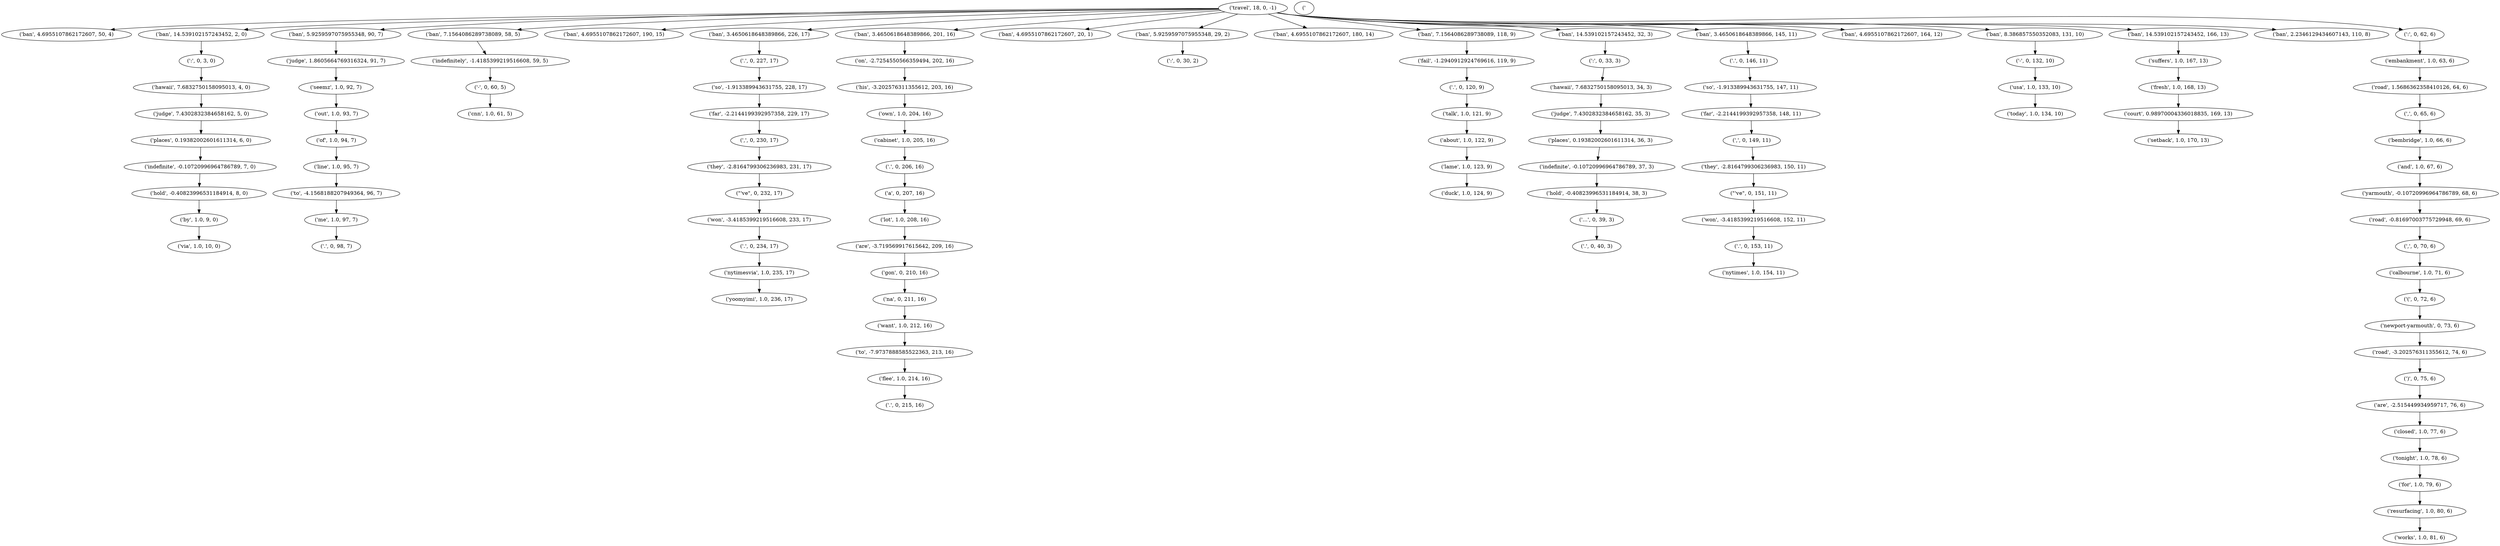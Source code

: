 strict digraph "" {
"('lame', 1.0, 123, 9)";
"('ban', 4.6955107862172607, 50, 4)";
"('bembridge', 1.0, 66, 6)";
"('works', 1.0, 81, 6)";
"('fail', -1.2940912924769616, 119, 9)";
"('to', -4.1568188207949364, 96, 7)";
"('tonight', 1.0, 78, 6)";
"('so', -1.913389943631755, 228, 17)";
"('";
"('ban', 14.539102157243452, 2, 0)";
"('want', 1.0, 212, 16)";
"('hawaii', 7.6832750158095013, 4, 0)";
"('";
"('";
"('lot', 1.0, 208, 16)";
"('via', 1.0, 10, 0)";
"('judge', 1.8605664769316324, 91, 7)";
"('ban', 5.9259597075955348, 90, 7)";
"('own', 1.0, 204, 16)";
"('calbourne', 1.0, 71, 6)";
"(\"'ve\", 0, 232, 17)";
"('me', 1.0, 97, 7)";
"('ban', 7.1564086289738089, 58, 5)";
"('resurfacing', 1.0, 80, 6)";
"('ban', 4.6955107862172607, 190, 15)";
"('a', 0, 207, 16)";
"('won', -3.4185399219516608, 152, 11)";
"('.', 0, 234, 17)";
"('won', -3.4185399219516608, 233, 17)";
"('yarmouth', -0.10720996964786789, 68, 6)";
"('out', 1.0, 93, 7)";
"('places', 0.19382002601611314, 6, 0)";
"('judge', 7.4302832384658162, 35, 3)";
"('.', 0, 227, 17)";
"('newport-yarmouth', 0, 73, 6)";
"('indefinite', -0.10720996964786789, 37, 3)";
"('.', 0, 146, 11)";
"('ban', 3.4650618648389866, 226, 17)";
"('...', 0, 39, 3)";
"('hawaii', 7.6832750158095013, 34, 3)";
"('hold', -0.40823996531184914, 38, 3)";
"('(', 0, 72, 6)";
"('travel', 18, 0, -1)";
"('fresh', 1.0, 168, 13)";
"('embankment', 1.0, 63, 6)";
"('ban', 3.4650618648389866, 201, 16)";
"('cnn', 1.0, 61, 5)";
"('-', 0, 60, 5)";
"('ban', 4.6955107862172607, 20, 1)";
"('yoomyimi', 1.0, 236, 17)";
"('ban', 5.9259597075955348, 29, 2)";
"('his', -3.202576311355612, 203, 16)";
"('hold', -0.40823996531184914, 8, 0)";
"('they', -2.8164799306236983, 231, 17)";
"('.', 0, 153, 11)";
"('ban', 4.6955107862172607, 180, 14)";
"('closed', 1.0, 77, 6)";
"(',', 0, 149, 11)";
"('far', -2.2144199392957358, 148, 11)";
"('.', 0, 40, 3)";
"(',', 0, 70, 6)";
"('ban', 7.1564086289738089, 118, 9)";
"(',', 0, 230, 17)";
"('.', 0, 206, 16)";
"('seemz', 1.0, 92, 7)";
"('.', 0, 120, 9)";
"('ban', 14.539102157243452, 32, 3)";
"(')', 0, 75, 6)";
"('ban', 3.4650618648389866, 145, 11)";
"('indefinitely', -1.4185399219516608, 59, 5)";
"('usa', 1.0, 133, 10)";
"('are', -3.719569917615642, 209, 16)";
"('on', -2.7254550566359494, 202, 16)";
"('indefinite', -0.10720996964786789, 7, 0)";
"('for', 1.0, 79, 6)";
"('nytimesvia', 1.0, 235, 17)";
"('talk', 1.0, 121, 9)";
"('road', -3.202576311355612, 74, 6)";
"('court', 0.98970004336018835, 169, 13)";
"('ban', 4.6955107862172607, 164, 12)";
"('nytimes', 1.0, 154, 11)";
"('road', 1.5686362358410126, 64, 6)";
"('-', 0, 132, 10)";
"('";
"('duck', 1.0, 124, 9)";
"('they', -2.8164799306236983, 150, 11)";
"('line', 1.0, 95, 7)";
"('today', 1.0, 134, 10)";
"('and', 1.0, 67, 6)";
"('of', 1.0, 94, 7)";
"('judge', 7.4302832384658162, 5, 0)";
"('places', 0.19382002601611314, 36, 3)";
"('by', 1.0, 9, 0)";
"('cabinet', 1.0, 205, 16)";
"('far', -2.2144199392957358, 229, 17)";
"('.', 0, 98, 7)";
"('ban', 8.386857550352083, 131, 10)";
"('road', -0.81697003775729948, 69, 6)";
"('na', 0, 211, 16)";
"('flee', 1.0, 214, 16)";
"('.', 0, 215, 16)";
"(',', 0, 65, 6)";
"('ban', 14.539102157243452, 166, 13)";
"(\"'ve\", 0, 151, 11)";
"('about', 1.0, 122, 9)";
"('are', -2.515449934959717, 76, 6)";
"('ban', 2.2346129434607143, 110, 8)";
"('gon', 0, 210, 16)";
"('so', -1.913389943631755, 147, 11)";
"('setback', 1.0, 170, 13)";
"('suffers', 1.0, 167, 13)";
"('to', -7.9737888585522363, 213, 16)";
"('lame', 1.0, 123, 9)" -> "('duck', 1.0, 124, 9)";
"('bembridge', 1.0, 66, 6)" -> "('and', 1.0, 67, 6)";
"('fail', -1.2940912924769616, 119, 9)" -> "('.', 0, 120, 9)";
"('to', -4.1568188207949364, 96, 7)" -> "('me', 1.0, 97, 7)";
"('tonight', 1.0, 78, 6)" -> "('for', 1.0, 79, 6)";
"('so', -1.913389943631755, 228, 17)" -> "('far', -2.2144199392957358, 229, 17)";
"(':', 0, 33, 3)" -> "('hawaii', 7.6832750158095013, 34, 3)";
"('ban', 14.539102157243452, 2, 0)" -> "(':', 0, 3, 0)";
"('want', 1.0, 212, 16)" -> "('to', -7.9737888585522363, 213, 16)";
"('hawaii', 7.6832750158095013, 4, 0)" -> "('judge', 7.4302832384658162, 5, 0)";
"(':', 0, 62, 6)" -> "('embankment', 1.0, 63, 6)";
"('lot', 1.0, 208, 16)" -> "('are', -3.719569917615642, 209, 16)";
"('judge', 1.8605664769316324, 91, 7)" -> "('seemz', 1.0, 92, 7)";
"('ban', 5.9259597075955348, 90, 7)" -> "('judge', 1.8605664769316324, 91, 7)";
"('own', 1.0, 204, 16)" -> "('cabinet', 1.0, 205, 16)";
"('calbourne', 1.0, 71, 6)" -> "('(', 0, 72, 6)";
"(\"'ve\", 0, 232, 17)" -> "('won', -3.4185399219516608, 233, 17)";
"('me', 1.0, 97, 7)" -> "('.', 0, 98, 7)";
"('ban', 7.1564086289738089, 58, 5)" -> "('indefinitely', -1.4185399219516608, 59, 5)";
"('resurfacing', 1.0, 80, 6)" -> "('works', 1.0, 81, 6)";
"('a', 0, 207, 16)" -> "('lot', 1.0, 208, 16)";
"('won', -3.4185399219516608, 152, 11)" -> "('.', 0, 153, 11)";
"('.', 0, 234, 17)" -> "('nytimesvia', 1.0, 235, 17)";
"('won', -3.4185399219516608, 233, 17)" -> "('.', 0, 234, 17)";
"('yarmouth', -0.10720996964786789, 68, 6)" -> "('road', -0.81697003775729948, 69, 6)";
"('out', 1.0, 93, 7)" -> "('of', 1.0, 94, 7)";
"('places', 0.19382002601611314, 6, 0)" -> "('indefinite', -0.10720996964786789, 7, 0)";
"('judge', 7.4302832384658162, 35, 3)" -> "('places', 0.19382002601611314, 36, 3)";
"('.', 0, 227, 17)" -> "('so', -1.913389943631755, 228, 17)";
"('newport-yarmouth', 0, 73, 6)" -> "('road', -3.202576311355612, 74, 6)";
"('indefinite', -0.10720996964786789, 37, 3)" -> "('hold', -0.40823996531184914, 38, 3)";
"('.', 0, 146, 11)" -> "('so', -1.913389943631755, 147, 11)";
"('ban', 3.4650618648389866, 226, 17)" -> "('.', 0, 227, 17)";
"('...', 0, 39, 3)" -> "('.', 0, 40, 3)";
"('hawaii', 7.6832750158095013, 34, 3)" -> "('judge', 7.4302832384658162, 35, 3)";
"('hold', -0.40823996531184914, 38, 3)" -> "('...', 0, 39, 3)";
"('(', 0, 72, 6)" -> "('newport-yarmouth', 0, 73, 6)";
"('travel', 18, 0, -1)" -> "('ban', 4.6955107862172607, 20, 1)";
"('travel', 18, 0, -1)" -> "('ban', 3.4650618648389866, 145, 11)";
"('travel', 18, 0, -1)" -> "('ban', 3.4650618648389866, 201, 16)";
"('travel', 18, 0, -1)" -> "('ban', 4.6955107862172607, 50, 4)";
"('travel', 18, 0, -1)" -> "('ban', 3.4650618648389866, 226, 17)";
"('travel', 18, 0, -1)" -> "('ban', 14.539102157243452, 32, 3)";
"('travel', 18, 0, -1)" -> "('ban', 14.539102157243452, 166, 13)";
"('travel', 18, 0, -1)" -> "('ban', 14.539102157243452, 2, 0)";
"('travel', 18, 0, -1)" -> "('ban', 5.9259597075955348, 90, 7)";
"('travel', 18, 0, -1)" -> "('ban', 4.6955107862172607, 164, 12)";
"('travel', 18, 0, -1)" -> "('ban', 2.2346129434607143, 110, 8)";
"('travel', 18, 0, -1)" -> "('ban', 4.6955107862172607, 190, 15)";
"('travel', 18, 0, -1)" -> "('ban', 7.1564086289738089, 118, 9)";
"('travel', 18, 0, -1)" -> "('ban', 4.6955107862172607, 180, 14)";
"('travel', 18, 0, -1)" -> "('ban', 5.9259597075955348, 29, 2)";
"('travel', 18, 0, -1)" -> "('ban', 8.386857550352083, 131, 10)";
"('travel', 18, 0, -1)" -> "('ban', 7.1564086289738089, 58, 5)";
"('travel', 18, 0, -1)" -> "(':', 0, 62, 6)";
"('fresh', 1.0, 168, 13)" -> "('court', 0.98970004336018835, 169, 13)";
"('embankment', 1.0, 63, 6)" -> "('road', 1.5686362358410126, 64, 6)";
"('ban', 3.4650618648389866, 201, 16)" -> "('on', -2.7254550566359494, 202, 16)";
"('-', 0, 60, 5)" -> "('cnn', 1.0, 61, 5)";
"('ban', 5.9259597075955348, 29, 2)" -> "(':', 0, 30, 2)";
"('his', -3.202576311355612, 203, 16)" -> "('own', 1.0, 204, 16)";
"('hold', -0.40823996531184914, 8, 0)" -> "('by', 1.0, 9, 0)";
"('they', -2.8164799306236983, 231, 17)" -> "(\"'ve\", 0, 232, 17)";
"('.', 0, 153, 11)" -> "('nytimes', 1.0, 154, 11)";
"('closed', 1.0, 77, 6)" -> "('tonight', 1.0, 78, 6)";
"(',', 0, 149, 11)" -> "('they', -2.8164799306236983, 150, 11)";
"('far', -2.2144199392957358, 148, 11)" -> "(',', 0, 149, 11)";
"(',', 0, 70, 6)" -> "('calbourne', 1.0, 71, 6)";
"('ban', 7.1564086289738089, 118, 9)" -> "('fail', -1.2940912924769616, 119, 9)";
"(',', 0, 230, 17)" -> "('they', -2.8164799306236983, 231, 17)";
"('.', 0, 206, 16)" -> "('a', 0, 207, 16)";
"('seemz', 1.0, 92, 7)" -> "('out', 1.0, 93, 7)";
"('.', 0, 120, 9)" -> "('talk', 1.0, 121, 9)";
"('ban', 14.539102157243452, 32, 3)" -> "(':', 0, 33, 3)";
"(')', 0, 75, 6)" -> "('are', -2.515449934959717, 76, 6)";
"('ban', 3.4650618648389866, 145, 11)" -> "('.', 0, 146, 11)";
"('indefinitely', -1.4185399219516608, 59, 5)" -> "('-', 0, 60, 5)";
"('usa', 1.0, 133, 10)" -> "('today', 1.0, 134, 10)";
"('are', -3.719569917615642, 209, 16)" -> "('gon', 0, 210, 16)";
"('on', -2.7254550566359494, 202, 16)" -> "('his', -3.202576311355612, 203, 16)";
"('indefinite', -0.10720996964786789, 7, 0)" -> "('hold', -0.40823996531184914, 8, 0)";
"('for', 1.0, 79, 6)" -> "('resurfacing', 1.0, 80, 6)";
"('nytimesvia', 1.0, 235, 17)" -> "('yoomyimi', 1.0, 236, 17)";
"('talk', 1.0, 121, 9)" -> "('about', 1.0, 122, 9)";
"('road', -3.202576311355612, 74, 6)" -> "(')', 0, 75, 6)";
"('court', 0.98970004336018835, 169, 13)" -> "('setback', 1.0, 170, 13)";
"('road', 1.5686362358410126, 64, 6)" -> "(',', 0, 65, 6)";
"('-', 0, 132, 10)" -> "('usa', 1.0, 133, 10)";
"(':', 0, 3, 0)" -> "('hawaii', 7.6832750158095013, 4, 0)";
"('they', -2.8164799306236983, 150, 11)" -> "(\"'ve\", 0, 151, 11)";
"('line', 1.0, 95, 7)" -> "('to', -4.1568188207949364, 96, 7)";
"('and', 1.0, 67, 6)" -> "('yarmouth', -0.10720996964786789, 68, 6)";
"('of', 1.0, 94, 7)" -> "('line', 1.0, 95, 7)";
"('judge', 7.4302832384658162, 5, 0)" -> "('places', 0.19382002601611314, 6, 0)";
"('places', 0.19382002601611314, 36, 3)" -> "('indefinite', -0.10720996964786789, 37, 3)";
"('by', 1.0, 9, 0)" -> "('via', 1.0, 10, 0)";
"('cabinet', 1.0, 205, 16)" -> "('.', 0, 206, 16)";
"('far', -2.2144199392957358, 229, 17)" -> "(',', 0, 230, 17)";
"('ban', 8.386857550352083, 131, 10)" -> "('-', 0, 132, 10)";
"('road', -0.81697003775729948, 69, 6)" -> "(',', 0, 70, 6)";
"('na', 0, 211, 16)" -> "('want', 1.0, 212, 16)";
"('flee', 1.0, 214, 16)" -> "('.', 0, 215, 16)";
"(',', 0, 65, 6)" -> "('bembridge', 1.0, 66, 6)";
"('ban', 14.539102157243452, 166, 13)" -> "('suffers', 1.0, 167, 13)";
"(\"'ve\", 0, 151, 11)" -> "('won', -3.4185399219516608, 152, 11)";
"('about', 1.0, 122, 9)" -> "('lame', 1.0, 123, 9)";
"('are', -2.515449934959717, 76, 6)" -> "('closed', 1.0, 77, 6)";
"('gon', 0, 210, 16)" -> "('na', 0, 211, 16)";
"('so', -1.913389943631755, 147, 11)" -> "('far', -2.2144199392957358, 148, 11)";
"('suffers', 1.0, 167, 13)" -> "('fresh', 1.0, 168, 13)";
"('to', -7.9737888585522363, 213, 16)" -> "('flee', 1.0, 214, 16)";
}

